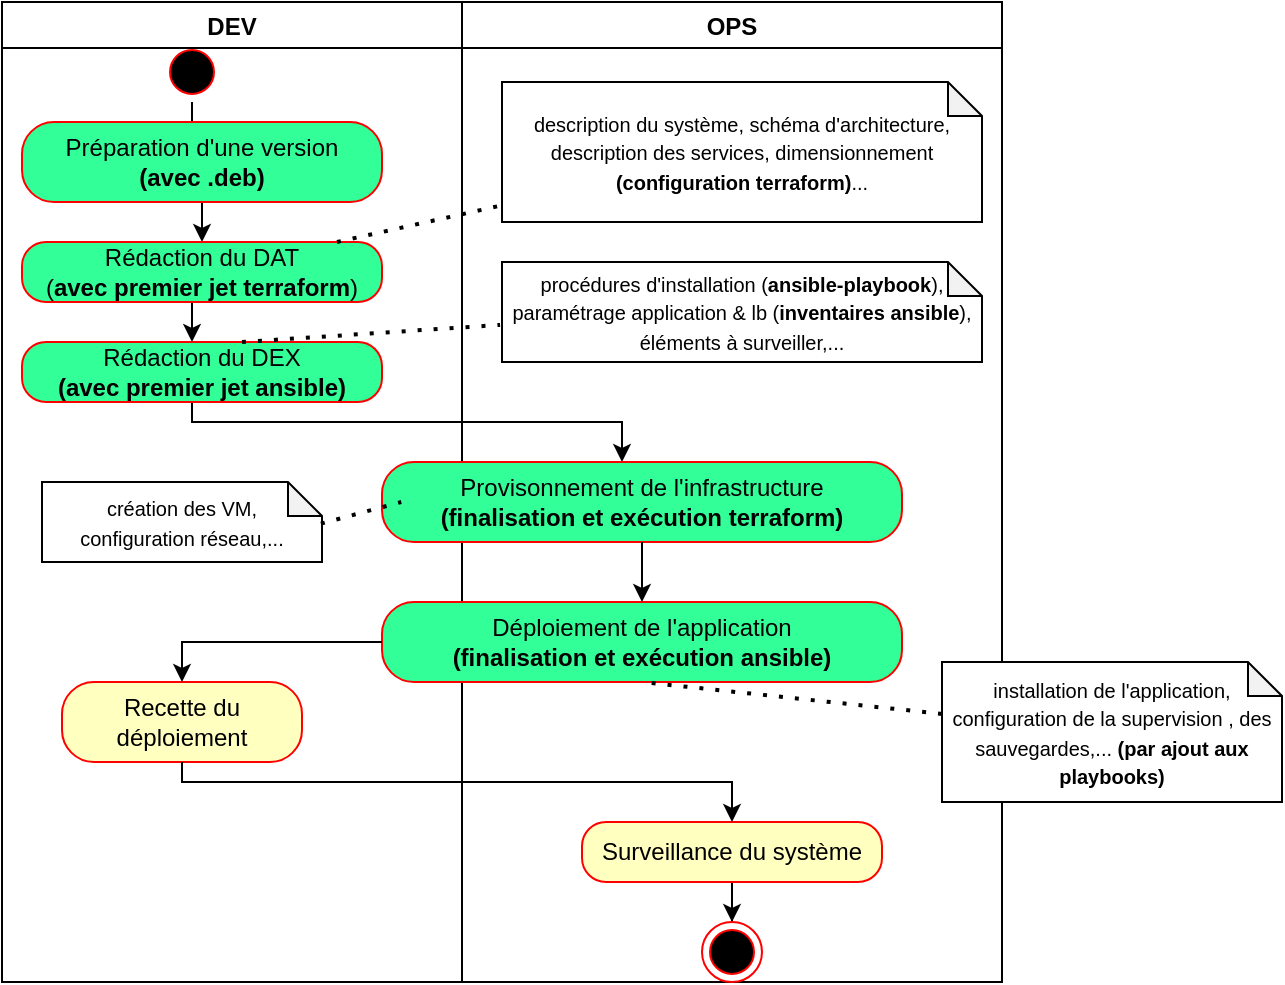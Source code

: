 <mxfile version="20.2.3" type="device"><diagram id="T_AfsD3w1fOG_UQjiprP" name="Page-1"><mxGraphModel dx="1125" dy="732" grid="1" gridSize="10" guides="1" tooltips="1" connect="1" arrows="1" fold="1" page="1" pageScale="1" pageWidth="850" pageHeight="1100" math="0" shadow="0"><root><mxCell id="0"/><mxCell id="1" parent="0"/><mxCell id="8Ss2L7T0trbJRoCXWH6v-12" style="edgeStyle=orthogonalEdgeStyle;rounded=0;orthogonalLoop=1;jettySize=auto;html=1;" parent="1" source="8Ss2L7T0trbJRoCXWH6v-5" target="8Ss2L7T0trbJRoCXWH6v-7" edge="1"><mxGeometry relative="1" as="geometry"><mxPoint x="350" y="270.0" as="targetPoint"/><Array as="points"><mxPoint x="175" y="250"/><mxPoint x="390" y="250"/></Array></mxGeometry></mxCell><mxCell id="8Ss2L7T0trbJRoCXWH6v-19" value="DEV" style="swimlane;" parent="1" vertex="1"><mxGeometry x="80" y="40" width="230" height="490" as="geometry"/></mxCell><mxCell id="8Ss2L7T0trbJRoCXWH6v-14" value="Recette du déploiement" style="rounded=1;whiteSpace=wrap;html=1;arcSize=40;fontColor=#000000;fillColor=#ffffc0;strokeColor=#ff0000;" parent="8Ss2L7T0trbJRoCXWH6v-19" vertex="1"><mxGeometry x="30" y="340" width="120" height="40" as="geometry"/></mxCell><mxCell id="5GKNZKFbYL_AoOiom9SA-2" style="edgeStyle=orthogonalEdgeStyle;rounded=0;orthogonalLoop=1;jettySize=auto;html=1;" parent="8Ss2L7T0trbJRoCXWH6v-19" source="8Ss2L7T0trbJRoCXWH6v-1" target="8Ss2L7T0trbJRoCXWH6v-3" edge="1"><mxGeometry relative="1" as="geometry"/></mxCell><mxCell id="8Ss2L7T0trbJRoCXWH6v-1" value="" style="ellipse;html=1;shape=startState;fillColor=#000000;strokeColor=#ff0000;" parent="8Ss2L7T0trbJRoCXWH6v-19" vertex="1"><mxGeometry x="80" y="20" width="30" height="30" as="geometry"/></mxCell><mxCell id="5GKNZKFbYL_AoOiom9SA-3" style="edgeStyle=orthogonalEdgeStyle;rounded=0;orthogonalLoop=1;jettySize=auto;html=1;" parent="8Ss2L7T0trbJRoCXWH6v-19" source="8Ss2L7T0trbJRoCXWH6v-3" target="5GKNZKFbYL_AoOiom9SA-1" edge="1"><mxGeometry relative="1" as="geometry"><Array as="points"><mxPoint x="95" y="130"/><mxPoint x="95" y="130"/></Array></mxGeometry></mxCell><mxCell id="8Ss2L7T0trbJRoCXWH6v-3" value="Préparation d'une version&lt;br&gt;&lt;b&gt;(avec .deb)&lt;/b&gt;" style="rounded=1;whiteSpace=wrap;html=1;arcSize=40;fontColor=#000000;fillColor=#33FF99;strokeColor=#ff0000;" parent="8Ss2L7T0trbJRoCXWH6v-19" vertex="1"><mxGeometry x="10" y="60" width="180" height="40" as="geometry"/></mxCell><mxCell id="8Ss2L7T0trbJRoCXWH6v-5" value="Rédaction du DEX&lt;br&gt;&lt;b&gt;(avec premier jet ansible)&lt;/b&gt;" style="rounded=1;whiteSpace=wrap;html=1;arcSize=40;fontColor=#000000;fillColor=#33FF99;strokeColor=#ff0000;" parent="8Ss2L7T0trbJRoCXWH6v-19" vertex="1"><mxGeometry x="10" y="170" width="180" height="30" as="geometry"/></mxCell><mxCell id="52RrZ7wornm6dwxgtTQ1-4" style="edgeStyle=orthogonalEdgeStyle;rounded=0;orthogonalLoop=1;jettySize=auto;html=1;" edge="1" parent="8Ss2L7T0trbJRoCXWH6v-19" source="5GKNZKFbYL_AoOiom9SA-1" target="8Ss2L7T0trbJRoCXWH6v-5"><mxGeometry relative="1" as="geometry"><Array as="points"><mxPoint x="95" y="160"/><mxPoint x="95" y="160"/></Array></mxGeometry></mxCell><mxCell id="5GKNZKFbYL_AoOiom9SA-1" value="Rédaction du DAT&lt;br&gt;(&lt;b&gt;avec premier jet terraform&lt;/b&gt;)" style="rounded=1;whiteSpace=wrap;html=1;arcSize=40;fontColor=#000000;fillColor=#33FF99;strokeColor=#ff0000;" parent="8Ss2L7T0trbJRoCXWH6v-19" vertex="1"><mxGeometry x="10" y="120" width="180" height="30" as="geometry"/></mxCell><mxCell id="5GKNZKFbYL_AoOiom9SA-11" value="&lt;font style=&quot;font-size: 10px&quot;&gt;création des VM, &lt;br&gt;configuration réseau,...&lt;br&gt;&lt;/font&gt;" style="shape=note;whiteSpace=wrap;html=1;backgroundOutline=1;darkOpacity=0.05;size=17;" parent="8Ss2L7T0trbJRoCXWH6v-19" vertex="1"><mxGeometry x="20" y="240" width="140" height="40" as="geometry"/></mxCell><mxCell id="8Ss2L7T0trbJRoCXWH6v-21" value="OPS" style="swimlane;" parent="1" vertex="1"><mxGeometry x="310" y="40" width="270" height="490" as="geometry"/></mxCell><mxCell id="8Ss2L7T0trbJRoCXWH6v-7" value="Provisonnement de l'infrastructure&lt;br&gt;&lt;b&gt;(finalisation et exécution terraform)&lt;/b&gt;" style="rounded=1;whiteSpace=wrap;html=1;arcSize=40;fontColor=#000000;fillColor=#33FF99;strokeColor=#ff0000;" parent="8Ss2L7T0trbJRoCXWH6v-21" vertex="1"><mxGeometry x="-40" y="230" width="260" height="40" as="geometry"/></mxCell><mxCell id="8Ss2L7T0trbJRoCXWH6v-9" value="Déploiement de l'application&lt;br&gt;&lt;b&gt;(finalisation et exécution ansible)&lt;/b&gt;" style="rounded=1;whiteSpace=wrap;html=1;arcSize=40;fontColor=#000000;fillColor=#33FF99;strokeColor=#ff0000;" parent="8Ss2L7T0trbJRoCXWH6v-21" vertex="1"><mxGeometry x="-40" y="300" width="260" height="40" as="geometry"/></mxCell><mxCell id="8Ss2L7T0trbJRoCXWH6v-10" style="edgeStyle=orthogonalEdgeStyle;rounded=0;orthogonalLoop=1;jettySize=auto;html=1;" parent="8Ss2L7T0trbJRoCXWH6v-21" source="8Ss2L7T0trbJRoCXWH6v-7" target="8Ss2L7T0trbJRoCXWH6v-9" edge="1"><mxGeometry relative="1" as="geometry"><Array as="points"><mxPoint x="115" y="320"/><mxPoint x="115" y="320"/></Array></mxGeometry></mxCell><mxCell id="5GKNZKFbYL_AoOiom9SA-7" value="&lt;font style=&quot;font-size: 10px&quot;&gt;description du système, schéma d'architecture, description des services, dimensionnement &lt;b&gt;(configuration terraform)&lt;/b&gt;...&lt;br&gt;&lt;/font&gt;" style="shape=note;whiteSpace=wrap;html=1;backgroundOutline=1;darkOpacity=0.05;size=17;" parent="8Ss2L7T0trbJRoCXWH6v-21" vertex="1"><mxGeometry x="20" y="40" width="240" height="70" as="geometry"/></mxCell><mxCell id="5GKNZKFbYL_AoOiom9SA-9" value="&lt;font style=&quot;font-size: 10px&quot;&gt;procédures d'installation (&lt;b&gt;ansible-playbook&lt;/b&gt;), paramétrage application &amp;amp; lb (&lt;b&gt;inventaires ansible&lt;/b&gt;),&lt;br&gt;éléments à surveiller,...&lt;br&gt;&lt;/font&gt;" style="shape=note;whiteSpace=wrap;html=1;backgroundOutline=1;darkOpacity=0.05;size=17;" parent="8Ss2L7T0trbJRoCXWH6v-21" vertex="1"><mxGeometry x="20" y="130" width="240" height="50" as="geometry"/></mxCell><mxCell id="5GKNZKFbYL_AoOiom9SA-19" style="edgeStyle=orthogonalEdgeStyle;rounded=0;orthogonalLoop=1;jettySize=auto;html=1;fontSize=10;" parent="8Ss2L7T0trbJRoCXWH6v-21" source="5GKNZKFbYL_AoOiom9SA-16" target="8Ss2L7T0trbJRoCXWH6v-23" edge="1"><mxGeometry relative="1" as="geometry"/></mxCell><mxCell id="5GKNZKFbYL_AoOiom9SA-16" value="Surveillance du système" style="rounded=1;whiteSpace=wrap;html=1;arcSize=40;fontColor=#000000;fillColor=#ffffc0;strokeColor=#ff0000;" parent="8Ss2L7T0trbJRoCXWH6v-21" vertex="1"><mxGeometry x="60" y="410" width="150" height="30" as="geometry"/></mxCell><mxCell id="8Ss2L7T0trbJRoCXWH6v-23" value="" style="ellipse;html=1;shape=endState;fillColor=#000000;strokeColor=#ff0000;" parent="8Ss2L7T0trbJRoCXWH6v-21" vertex="1"><mxGeometry x="120" y="460" width="30" height="30" as="geometry"/></mxCell><mxCell id="8Ss2L7T0trbJRoCXWH6v-15" style="edgeStyle=orthogonalEdgeStyle;rounded=0;orthogonalLoop=1;jettySize=auto;html=1;" parent="1" source="8Ss2L7T0trbJRoCXWH6v-9" target="8Ss2L7T0trbJRoCXWH6v-14" edge="1"><mxGeometry relative="1" as="geometry"><Array as="points"><mxPoint x="170" y="360"/></Array></mxGeometry></mxCell><mxCell id="5GKNZKFbYL_AoOiom9SA-8" value="" style="endArrow=none;dashed=1;html=1;dashPattern=1 3;strokeWidth=2;rounded=0;fontSize=10;" parent="1" source="5GKNZKFbYL_AoOiom9SA-1" target="5GKNZKFbYL_AoOiom9SA-7" edge="1"><mxGeometry width="50" height="50" relative="1" as="geometry"><mxPoint x="200" y="210" as="sourcePoint"/><mxPoint x="250" y="160" as="targetPoint"/></mxGeometry></mxCell><mxCell id="5GKNZKFbYL_AoOiom9SA-10" value="" style="endArrow=none;dashed=1;html=1;dashPattern=1 3;strokeWidth=2;rounded=0;fontSize=10;entryX=-0.004;entryY=0.629;entryDx=0;entryDy=0;entryPerimeter=0;" parent="1" target="5GKNZKFbYL_AoOiom9SA-9" edge="1"><mxGeometry width="50" height="50" relative="1" as="geometry"><mxPoint x="200" y="210" as="sourcePoint"/><mxPoint x="250" y="160" as="targetPoint"/></mxGeometry></mxCell><mxCell id="5GKNZKFbYL_AoOiom9SA-12" value="" style="endArrow=none;dashed=1;html=1;dashPattern=1 3;strokeWidth=2;rounded=0;fontSize=10;entryX=0.037;entryY=0.5;entryDx=0;entryDy=0;entryPerimeter=0;exitX=0.996;exitY=0.521;exitDx=0;exitDy=0;exitPerimeter=0;" parent="1" source="5GKNZKFbYL_AoOiom9SA-11" target="8Ss2L7T0trbJRoCXWH6v-7" edge="1"><mxGeometry width="50" height="50" relative="1" as="geometry"><mxPoint x="200" y="300" as="sourcePoint"/><mxPoint x="250" y="250" as="targetPoint"/></mxGeometry></mxCell><mxCell id="5GKNZKFbYL_AoOiom9SA-13" value="&lt;font style=&quot;font-size: 10px&quot;&gt;installation de l'application,&lt;br&gt;configuration de la supervision , des sauvegardes,...&amp;nbsp;&lt;b&gt;(par ajout aux playbooks)&lt;/b&gt;&lt;br&gt;&lt;/font&gt;" style="shape=note;whiteSpace=wrap;html=1;backgroundOutline=1;darkOpacity=0.05;size=17;" parent="1" vertex="1"><mxGeometry x="550" y="370" width="170" height="70" as="geometry"/></mxCell><mxCell id="5GKNZKFbYL_AoOiom9SA-14" value="" style="endArrow=none;dashed=1;html=1;dashPattern=1 3;strokeWidth=2;rounded=0;fontSize=10;entryX=0.5;entryY=1;entryDx=0;entryDy=0;" parent="1" source="5GKNZKFbYL_AoOiom9SA-13" target="8Ss2L7T0trbJRoCXWH6v-9" edge="1"><mxGeometry width="50" height="50" relative="1" as="geometry"><mxPoint x="220" y="370" as="sourcePoint"/><mxPoint x="270" y="320" as="targetPoint"/></mxGeometry></mxCell><mxCell id="5GKNZKFbYL_AoOiom9SA-18" style="edgeStyle=orthogonalEdgeStyle;rounded=0;orthogonalLoop=1;jettySize=auto;html=1;entryX=0.5;entryY=0;entryDx=0;entryDy=0;fontSize=10;" parent="1" source="8Ss2L7T0trbJRoCXWH6v-14" target="5GKNZKFbYL_AoOiom9SA-16" edge="1"><mxGeometry relative="1" as="geometry"><Array as="points"><mxPoint x="170" y="430"/><mxPoint x="445" y="430"/></Array></mxGeometry></mxCell></root></mxGraphModel></diagram></mxfile>